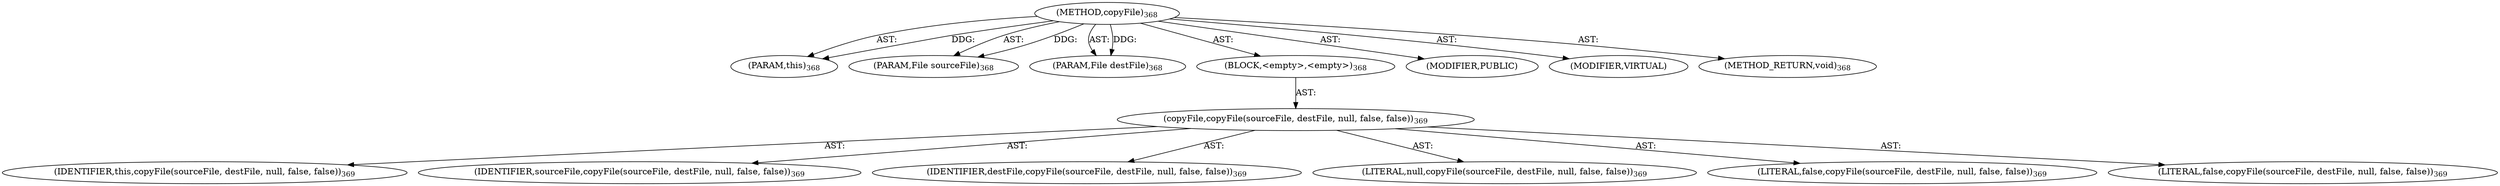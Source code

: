 digraph "copyFile" {  
"111669149706" [label = <(METHOD,copyFile)<SUB>368</SUB>> ]
"115964117000" [label = <(PARAM,this)<SUB>368</SUB>> ]
"115964117055" [label = <(PARAM,File sourceFile)<SUB>368</SUB>> ]
"115964117056" [label = <(PARAM,File destFile)<SUB>368</SUB>> ]
"25769803802" [label = <(BLOCK,&lt;empty&gt;,&lt;empty&gt;)<SUB>368</SUB>> ]
"30064771132" [label = <(copyFile,copyFile(sourceFile, destFile, null, false, false))<SUB>369</SUB>> ]
"68719476744" [label = <(IDENTIFIER,this,copyFile(sourceFile, destFile, null, false, false))<SUB>369</SUB>> ]
"68719476854" [label = <(IDENTIFIER,sourceFile,copyFile(sourceFile, destFile, null, false, false))<SUB>369</SUB>> ]
"68719476855" [label = <(IDENTIFIER,destFile,copyFile(sourceFile, destFile, null, false, false))<SUB>369</SUB>> ]
"90194313223" [label = <(LITERAL,null,copyFile(sourceFile, destFile, null, false, false))<SUB>369</SUB>> ]
"90194313224" [label = <(LITERAL,false,copyFile(sourceFile, destFile, null, false, false))<SUB>369</SUB>> ]
"90194313225" [label = <(LITERAL,false,copyFile(sourceFile, destFile, null, false, false))<SUB>369</SUB>> ]
"133143986211" [label = <(MODIFIER,PUBLIC)> ]
"133143986212" [label = <(MODIFIER,VIRTUAL)> ]
"128849018890" [label = <(METHOD_RETURN,void)<SUB>368</SUB>> ]
  "111669149706" -> "115964117000"  [ label = "AST: "] 
  "111669149706" -> "115964117055"  [ label = "AST: "] 
  "111669149706" -> "115964117056"  [ label = "AST: "] 
  "111669149706" -> "25769803802"  [ label = "AST: "] 
  "111669149706" -> "133143986211"  [ label = "AST: "] 
  "111669149706" -> "133143986212"  [ label = "AST: "] 
  "111669149706" -> "128849018890"  [ label = "AST: "] 
  "25769803802" -> "30064771132"  [ label = "AST: "] 
  "30064771132" -> "68719476744"  [ label = "AST: "] 
  "30064771132" -> "68719476854"  [ label = "AST: "] 
  "30064771132" -> "68719476855"  [ label = "AST: "] 
  "30064771132" -> "90194313223"  [ label = "AST: "] 
  "30064771132" -> "90194313224"  [ label = "AST: "] 
  "30064771132" -> "90194313225"  [ label = "AST: "] 
  "111669149706" -> "115964117000"  [ label = "DDG: "] 
  "111669149706" -> "115964117055"  [ label = "DDG: "] 
  "111669149706" -> "115964117056"  [ label = "DDG: "] 
}
